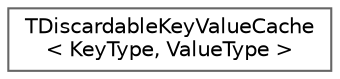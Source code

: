 digraph "Graphical Class Hierarchy"
{
 // INTERACTIVE_SVG=YES
 // LATEX_PDF_SIZE
  bgcolor="transparent";
  edge [fontname=Helvetica,fontsize=10,labelfontname=Helvetica,labelfontsize=10];
  node [fontname=Helvetica,fontsize=10,shape=box,height=0.2,width=0.4];
  rankdir="LR";
  Node0 [id="Node000000",label="TDiscardableKeyValueCache\l\< KeyType, ValueType \>",height=0.2,width=0.4,color="grey40", fillcolor="white", style="filled",URL="$d9/deb/classTDiscardableKeyValueCache.html",tooltip=" "];
}
